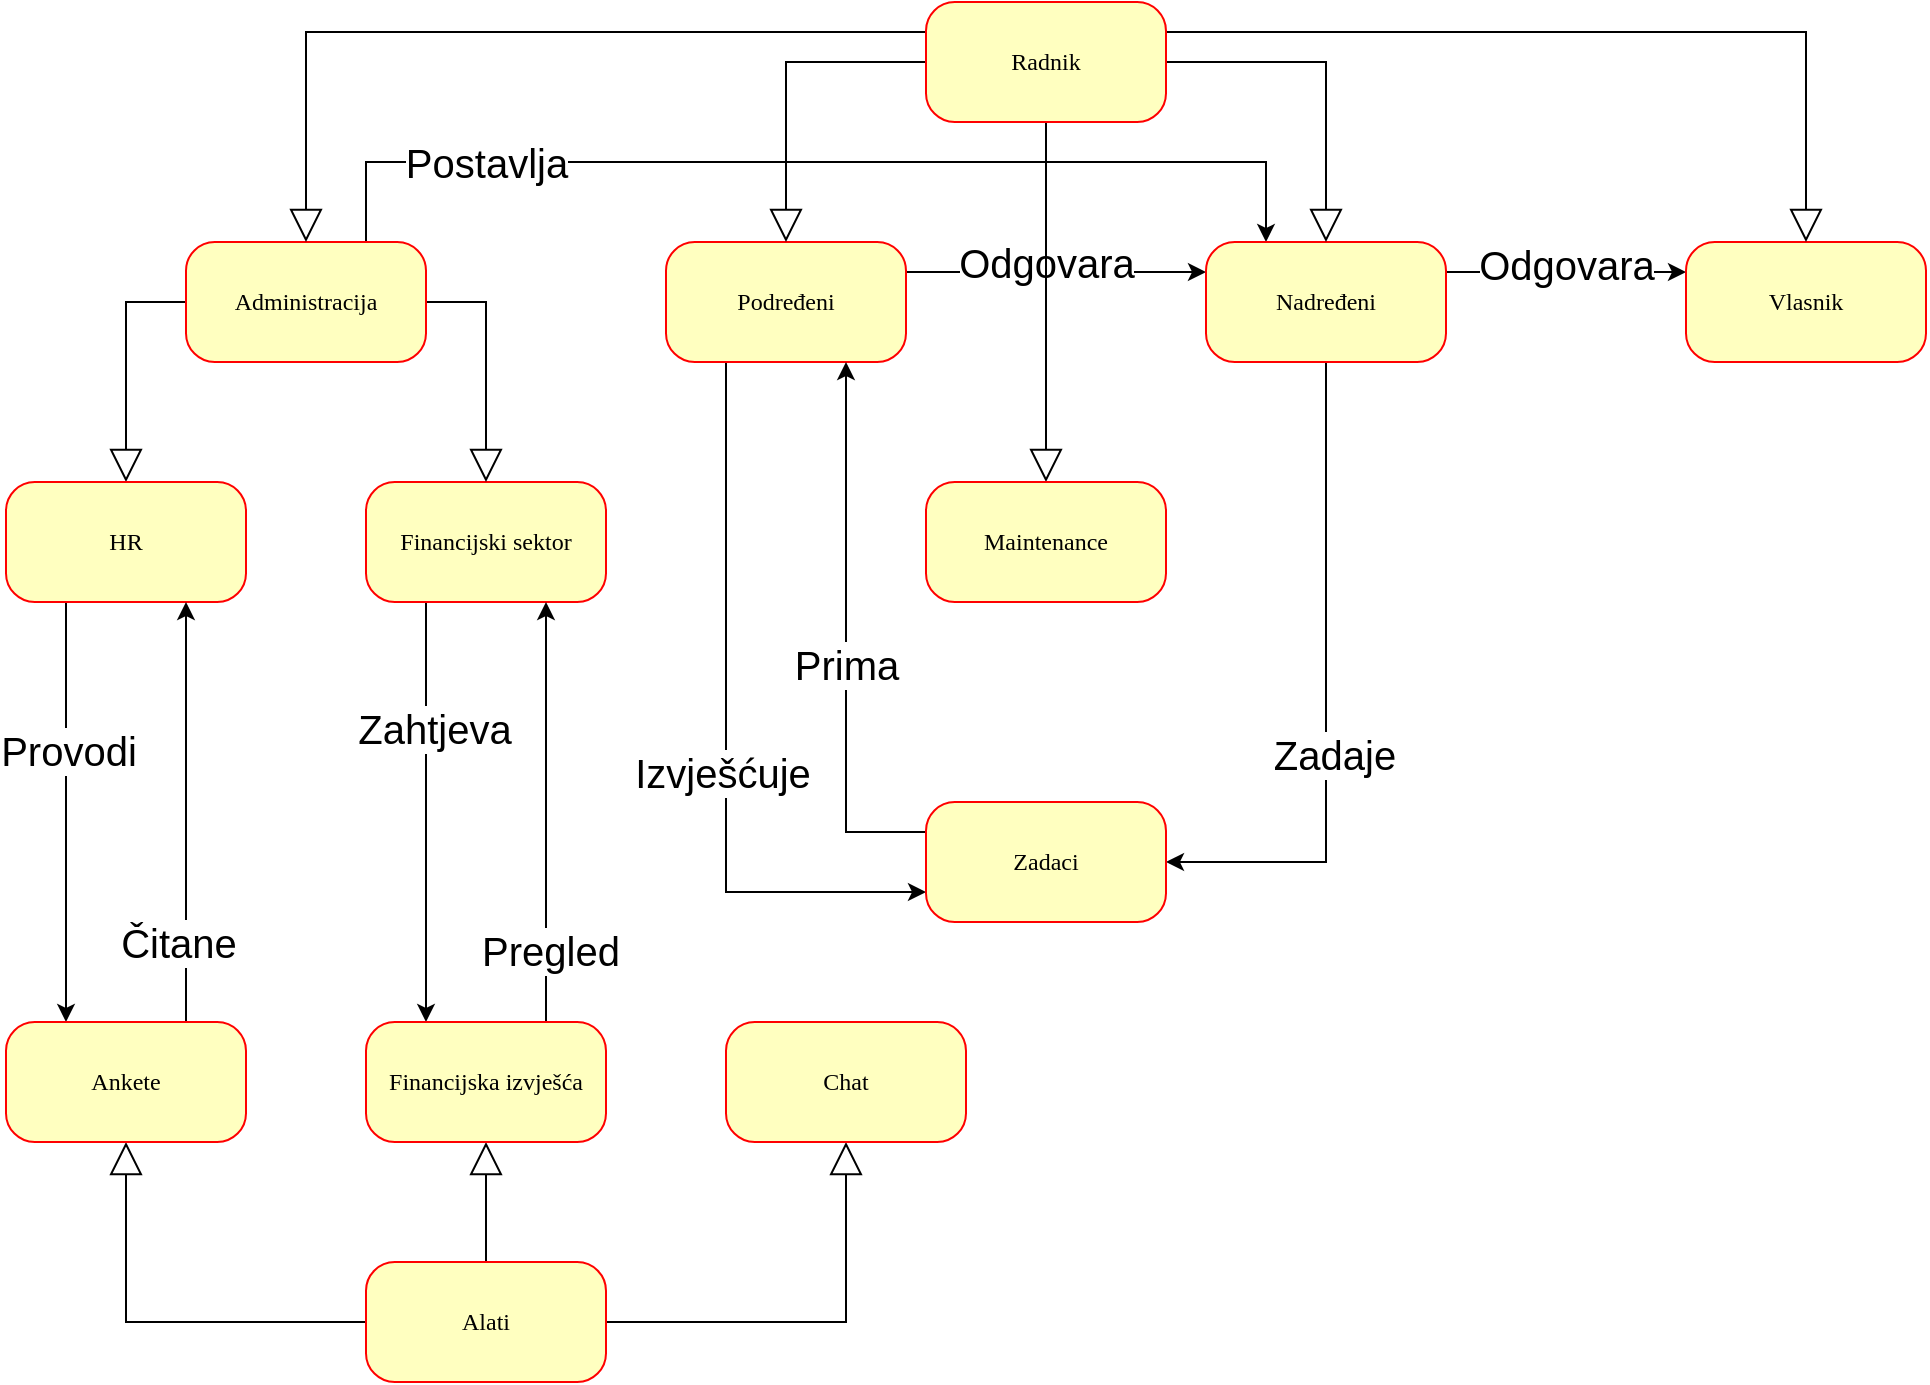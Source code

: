 <mxfile version="14.5.3" type="device"><diagram name="Page-1" id="58cdce13-f638-feb5-8d6f-7d28b1aa9fa0"><mxGraphModel dx="1422" dy="747" grid="1" gridSize="10" guides="1" tooltips="1" connect="1" arrows="1" fold="1" page="1" pageScale="1" pageWidth="1100" pageHeight="850" background="#ffffff" math="0" shadow="0"><root><mxCell id="0"/><mxCell id="1" parent="0"/><mxCell id="O7lHUCbxVZ4YQeaQNI87-30" style="edgeStyle=orthogonalEdgeStyle;rounded=0;orthogonalLoop=1;jettySize=auto;html=1;exitX=0.25;exitY=1;exitDx=0;exitDy=0;entryX=0;entryY=0.75;entryDx=0;entryDy=0;" edge="1" parent="1" source="382b91b5511bd0f7-6" target="O7lHUCbxVZ4YQeaQNI87-26"><mxGeometry relative="1" as="geometry"/></mxCell><mxCell id="O7lHUCbxVZ4YQeaQNI87-31" value="Izvješćuje" style="edgeLabel;html=1;align=center;verticalAlign=middle;resizable=0;points=[];fontSize=20;" vertex="1" connectable="0" parent="O7lHUCbxVZ4YQeaQNI87-30"><mxGeometry x="0.123" y="-2" relative="1" as="geometry"><mxPoint as="offset"/></mxGeometry></mxCell><mxCell id="O7lHUCbxVZ4YQeaQNI87-61" style="edgeStyle=orthogonalEdgeStyle;rounded=0;orthogonalLoop=1;jettySize=auto;html=1;exitX=1;exitY=0.25;exitDx=0;exitDy=0;entryX=0;entryY=0.25;entryDx=0;entryDy=0;endArrow=classic;fontSize=11;" edge="1" parent="1" source="382b91b5511bd0f7-6" target="O7lHUCbxVZ4YQeaQNI87-10"><mxGeometry relative="1" as="geometry"/></mxCell><mxCell id="O7lHUCbxVZ4YQeaQNI87-62" value="Odgovara" style="edgeLabel;html=1;align=center;verticalAlign=middle;resizable=0;points=[];fontSize=20;" vertex="1" connectable="0" parent="O7lHUCbxVZ4YQeaQNI87-61"><mxGeometry x="-0.293" y="-2" relative="1" as="geometry"><mxPoint x="17" y="-7" as="offset"/></mxGeometry></mxCell><mxCell id="382b91b5511bd0f7-6" value="Podređeni" style="rounded=1;whiteSpace=wrap;html=1;arcSize=24;fillColor=#ffffc0;strokeColor=#ff0000;shadow=0;comic=0;labelBackgroundColor=none;fontFamily=Verdana;fontSize=12;fontColor=#000000;align=center;" parent="1" vertex="1"><mxGeometry x="360" y="360" width="120" height="60" as="geometry"/></mxCell><mxCell id="O7lHUCbxVZ4YQeaQNI87-49" style="edgeStyle=orthogonalEdgeStyle;rounded=0;orthogonalLoop=1;jettySize=auto;html=1;exitX=0.25;exitY=1;exitDx=0;exitDy=0;entryX=0.25;entryY=0;entryDx=0;entryDy=0;endArrow=classic;fontSize=11;" edge="1" parent="1" source="O7lHUCbxVZ4YQeaQNI87-4" target="O7lHUCbxVZ4YQeaQNI87-42"><mxGeometry relative="1" as="geometry"/></mxCell><mxCell id="O7lHUCbxVZ4YQeaQNI87-51" value="Zahtjeva" style="edgeLabel;html=1;align=center;verticalAlign=middle;resizable=0;points=[];fontSize=20;" vertex="1" connectable="0" parent="O7lHUCbxVZ4YQeaQNI87-49"><mxGeometry x="-0.4" y="4" relative="1" as="geometry"><mxPoint as="offset"/></mxGeometry></mxCell><mxCell id="O7lHUCbxVZ4YQeaQNI87-4" value="Financijski sektor" style="rounded=1;whiteSpace=wrap;html=1;arcSize=24;fillColor=#ffffc0;strokeColor=#ff0000;shadow=0;comic=0;labelBackgroundColor=none;fontFamily=Verdana;fontSize=12;fontColor=#000000;align=center;" vertex="1" parent="1"><mxGeometry x="210" y="480" width="120" height="60" as="geometry"/></mxCell><mxCell id="O7lHUCbxVZ4YQeaQNI87-20" style="edgeStyle=orthogonalEdgeStyle;rounded=0;orthogonalLoop=1;jettySize=auto;html=1;exitX=0;exitY=0.5;exitDx=0;exitDy=0;entryX=0.5;entryY=0;entryDx=0;entryDy=0;strokeWidth=1;endFill=0;endArrow=block;endSize=14;" edge="1" parent="1" source="O7lHUCbxVZ4YQeaQNI87-6" target="O7lHUCbxVZ4YQeaQNI87-8"><mxGeometry relative="1" as="geometry"/></mxCell><mxCell id="O7lHUCbxVZ4YQeaQNI87-21" style="edgeStyle=orthogonalEdgeStyle;rounded=0;orthogonalLoop=1;jettySize=auto;html=1;exitX=1;exitY=0.5;exitDx=0;exitDy=0;entryX=0.5;entryY=0;entryDx=0;entryDy=0;strokeWidth=1;endFill=0;endArrow=block;endSize=14;" edge="1" parent="1" source="O7lHUCbxVZ4YQeaQNI87-6" target="O7lHUCbxVZ4YQeaQNI87-4"><mxGeometry relative="1" as="geometry"/></mxCell><mxCell id="O7lHUCbxVZ4YQeaQNI87-55" style="edgeStyle=orthogonalEdgeStyle;rounded=0;orthogonalLoop=1;jettySize=auto;html=1;exitX=0.75;exitY=0;exitDx=0;exitDy=0;entryX=0.25;entryY=0;entryDx=0;entryDy=0;endArrow=classic;fontSize=11;" edge="1" parent="1" source="O7lHUCbxVZ4YQeaQNI87-6" target="O7lHUCbxVZ4YQeaQNI87-10"><mxGeometry relative="1" as="geometry"><Array as="points"><mxPoint x="210" y="320"/><mxPoint x="660" y="320"/></Array></mxGeometry></mxCell><mxCell id="O7lHUCbxVZ4YQeaQNI87-56" value="Postavlja" style="edgeLabel;html=1;align=center;verticalAlign=middle;resizable=0;points=[];fontSize=20;" vertex="1" connectable="0" parent="O7lHUCbxVZ4YQeaQNI87-55"><mxGeometry x="-0.608" y="-1" relative="1" as="geometry"><mxPoint x="-4" y="-1" as="offset"/></mxGeometry></mxCell><mxCell id="O7lHUCbxVZ4YQeaQNI87-6" value="Administracija" style="rounded=1;whiteSpace=wrap;html=1;arcSize=24;fillColor=#ffffc0;strokeColor=#ff0000;shadow=0;comic=0;labelBackgroundColor=none;fontFamily=Verdana;fontSize=12;fontColor=#000000;align=center;" vertex="1" parent="1"><mxGeometry x="120" y="360" width="120" height="60" as="geometry"/></mxCell><mxCell id="O7lHUCbxVZ4YQeaQNI87-45" style="edgeStyle=orthogonalEdgeStyle;rounded=0;orthogonalLoop=1;jettySize=auto;html=1;exitX=0.25;exitY=1;exitDx=0;exitDy=0;entryX=0.25;entryY=0;entryDx=0;entryDy=0;endArrow=classic;fontSize=11;" edge="1" parent="1" source="O7lHUCbxVZ4YQeaQNI87-8" target="O7lHUCbxVZ4YQeaQNI87-41"><mxGeometry relative="1" as="geometry"/></mxCell><mxCell id="O7lHUCbxVZ4YQeaQNI87-47" value="Provodi" style="edgeLabel;html=1;align=center;verticalAlign=middle;resizable=0;points=[];fontSize=20;" vertex="1" connectable="0" parent="O7lHUCbxVZ4YQeaQNI87-45"><mxGeometry x="-0.295" y="1" relative="1" as="geometry"><mxPoint as="offset"/></mxGeometry></mxCell><mxCell id="O7lHUCbxVZ4YQeaQNI87-8" value="HR" style="rounded=1;whiteSpace=wrap;html=1;arcSize=24;fillColor=#ffffc0;strokeColor=#ff0000;shadow=0;comic=0;labelBackgroundColor=none;fontFamily=Verdana;fontSize=12;fontColor=#000000;align=center;" vertex="1" parent="1"><mxGeometry x="30" y="480" width="120" height="60" as="geometry"/></mxCell><mxCell id="O7lHUCbxVZ4YQeaQNI87-27" style="edgeStyle=orthogonalEdgeStyle;rounded=0;orthogonalLoop=1;jettySize=auto;html=1;exitX=0.5;exitY=1;exitDx=0;exitDy=0;entryX=1;entryY=0.5;entryDx=0;entryDy=0;" edge="1" parent="1" source="O7lHUCbxVZ4YQeaQNI87-10" target="O7lHUCbxVZ4YQeaQNI87-26"><mxGeometry relative="1" as="geometry"/></mxCell><mxCell id="O7lHUCbxVZ4YQeaQNI87-28" value="&lt;span style=&quot;font-size: 20px&quot;&gt;Zadaje&lt;/span&gt;" style="edgeLabel;html=1;align=center;verticalAlign=middle;resizable=0;points=[];" vertex="1" connectable="0" parent="O7lHUCbxVZ4YQeaQNI87-27"><mxGeometry x="0.188" y="4" relative="1" as="geometry"><mxPoint as="offset"/></mxGeometry></mxCell><mxCell id="O7lHUCbxVZ4YQeaQNI87-59" style="edgeStyle=orthogonalEdgeStyle;rounded=0;orthogonalLoop=1;jettySize=auto;html=1;exitX=1;exitY=0.25;exitDx=0;exitDy=0;entryX=0;entryY=0.25;entryDx=0;entryDy=0;endArrow=classic;fontSize=11;" edge="1" parent="1" source="O7lHUCbxVZ4YQeaQNI87-10" target="O7lHUCbxVZ4YQeaQNI87-11"><mxGeometry relative="1" as="geometry"/></mxCell><mxCell id="O7lHUCbxVZ4YQeaQNI87-60" value="Odgovara" style="edgeLabel;html=1;align=center;verticalAlign=middle;resizable=0;points=[];fontSize=20;" vertex="1" connectable="0" parent="O7lHUCbxVZ4YQeaQNI87-59"><mxGeometry x="-0.733" y="4" relative="1" as="geometry"><mxPoint x="44" as="offset"/></mxGeometry></mxCell><mxCell id="O7lHUCbxVZ4YQeaQNI87-10" value="Nadređeni" style="rounded=1;whiteSpace=wrap;html=1;arcSize=24;fillColor=#ffffc0;strokeColor=#ff0000;shadow=0;comic=0;labelBackgroundColor=none;fontFamily=Verdana;fontSize=12;fontColor=#000000;align=center;" vertex="1" parent="1"><mxGeometry x="630" y="360" width="120" height="60" as="geometry"/></mxCell><mxCell id="O7lHUCbxVZ4YQeaQNI87-11" value="Vlasnik" style="rounded=1;whiteSpace=wrap;html=1;arcSize=24;fillColor=#ffffc0;strokeColor=#ff0000;shadow=0;comic=0;labelBackgroundColor=none;fontFamily=Verdana;fontSize=12;fontColor=#000000;align=center;" vertex="1" parent="1"><mxGeometry x="870" y="360" width="120" height="60" as="geometry"/></mxCell><mxCell id="O7lHUCbxVZ4YQeaQNI87-14" style="edgeStyle=orthogonalEdgeStyle;rounded=0;orthogonalLoop=1;jettySize=auto;html=1;exitX=1;exitY=0.5;exitDx=0;exitDy=0;entryX=0.5;entryY=0;entryDx=0;entryDy=0;strokeWidth=1;endFill=0;endArrow=block;endSize=14;" edge="1" parent="1" source="O7lHUCbxVZ4YQeaQNI87-12" target="O7lHUCbxVZ4YQeaQNI87-10"><mxGeometry relative="1" as="geometry"/></mxCell><mxCell id="O7lHUCbxVZ4YQeaQNI87-15" style="edgeStyle=orthogonalEdgeStyle;rounded=0;orthogonalLoop=1;jettySize=auto;html=1;exitX=0;exitY=0.5;exitDx=0;exitDy=0;entryX=0.5;entryY=0;entryDx=0;entryDy=0;endArrow=block;endFill=0;strokeWidth=1;endSize=14;" edge="1" parent="1" source="O7lHUCbxVZ4YQeaQNI87-12" target="382b91b5511bd0f7-6"><mxGeometry relative="1" as="geometry"/></mxCell><mxCell id="O7lHUCbxVZ4YQeaQNI87-18" style="edgeStyle=orthogonalEdgeStyle;rounded=0;orthogonalLoop=1;jettySize=auto;html=1;exitX=0;exitY=0.25;exitDx=0;exitDy=0;entryX=0.5;entryY=0;entryDx=0;entryDy=0;strokeWidth=1;endFill=0;endArrow=block;endSize=14;" edge="1" parent="1" source="O7lHUCbxVZ4YQeaQNI87-12" target="O7lHUCbxVZ4YQeaQNI87-6"><mxGeometry relative="1" as="geometry"/></mxCell><mxCell id="O7lHUCbxVZ4YQeaQNI87-19" style="edgeStyle=orthogonalEdgeStyle;rounded=0;orthogonalLoop=1;jettySize=auto;html=1;exitX=1;exitY=0.25;exitDx=0;exitDy=0;entryX=0.5;entryY=0;entryDx=0;entryDy=0;strokeWidth=1;endFill=0;endArrow=block;endSize=14;" edge="1" parent="1" source="O7lHUCbxVZ4YQeaQNI87-12" target="O7lHUCbxVZ4YQeaQNI87-11"><mxGeometry relative="1" as="geometry"/></mxCell><mxCell id="O7lHUCbxVZ4YQeaQNI87-25" style="edgeStyle=orthogonalEdgeStyle;rounded=0;orthogonalLoop=1;jettySize=auto;html=1;exitX=0.5;exitY=1;exitDx=0;exitDy=0;entryX=0.5;entryY=0;entryDx=0;entryDy=0;strokeWidth=1;endFill=0;endArrow=block;endSize=14;" edge="1" parent="1" source="O7lHUCbxVZ4YQeaQNI87-12" target="O7lHUCbxVZ4YQeaQNI87-22"><mxGeometry relative="1" as="geometry"/></mxCell><mxCell id="O7lHUCbxVZ4YQeaQNI87-12" value="Radnik" style="rounded=1;whiteSpace=wrap;html=1;arcSize=24;fillColor=#ffffc0;strokeColor=#ff0000;shadow=0;comic=0;labelBackgroundColor=none;fontFamily=Verdana;fontSize=12;fontColor=#000000;align=center;" vertex="1" parent="1"><mxGeometry x="490" y="240" width="120" height="60" as="geometry"/></mxCell><mxCell id="O7lHUCbxVZ4YQeaQNI87-22" value="Maintenance" style="rounded=1;whiteSpace=wrap;html=1;arcSize=24;fillColor=#ffffc0;strokeColor=#ff0000;shadow=0;comic=0;labelBackgroundColor=none;fontFamily=Verdana;fontSize=12;fontColor=#000000;align=center;" vertex="1" parent="1"><mxGeometry x="490" y="480" width="120" height="60" as="geometry"/></mxCell><mxCell id="O7lHUCbxVZ4YQeaQNI87-33" style="edgeStyle=orthogonalEdgeStyle;rounded=0;orthogonalLoop=1;jettySize=auto;html=1;exitX=0;exitY=0.25;exitDx=0;exitDy=0;entryX=0.75;entryY=1;entryDx=0;entryDy=0;" edge="1" parent="1" source="O7lHUCbxVZ4YQeaQNI87-26" target="382b91b5511bd0f7-6"><mxGeometry relative="1" as="geometry"/></mxCell><mxCell id="O7lHUCbxVZ4YQeaQNI87-34" value="Prima" style="edgeLabel;html=1;align=center;verticalAlign=middle;resizable=0;points=[];fontSize=20;" vertex="1" connectable="0" parent="O7lHUCbxVZ4YQeaQNI87-33"><mxGeometry x="-0.098" relative="1" as="geometry"><mxPoint as="offset"/></mxGeometry></mxCell><mxCell id="O7lHUCbxVZ4YQeaQNI87-26" value="Zadaci" style="rounded=1;whiteSpace=wrap;html=1;arcSize=24;fillColor=#ffffc0;strokeColor=#ff0000;shadow=0;comic=0;labelBackgroundColor=none;fontFamily=Verdana;fontSize=12;fontColor=#000000;align=center;" vertex="1" parent="1"><mxGeometry x="490" y="640" width="120" height="60" as="geometry"/></mxCell><mxCell id="O7lHUCbxVZ4YQeaQNI87-63" style="edgeStyle=orthogonalEdgeStyle;rounded=0;orthogonalLoop=1;jettySize=auto;html=1;exitX=0;exitY=0.5;exitDx=0;exitDy=0;entryX=0.5;entryY=1;entryDx=0;entryDy=0;endArrow=block;endFill=0;endSize=14;strokeWidth=1;fontSize=20;" edge="1" parent="1" source="O7lHUCbxVZ4YQeaQNI87-37" target="O7lHUCbxVZ4YQeaQNI87-41"><mxGeometry relative="1" as="geometry"/></mxCell><mxCell id="O7lHUCbxVZ4YQeaQNI87-64" style="edgeStyle=orthogonalEdgeStyle;rounded=0;orthogonalLoop=1;jettySize=auto;html=1;exitX=0.5;exitY=0;exitDx=0;exitDy=0;entryX=0.5;entryY=1;entryDx=0;entryDy=0;endArrow=block;endFill=0;endSize=14;strokeWidth=1;fontSize=20;" edge="1" parent="1" source="O7lHUCbxVZ4YQeaQNI87-37" target="O7lHUCbxVZ4YQeaQNI87-42"><mxGeometry relative="1" as="geometry"/></mxCell><mxCell id="O7lHUCbxVZ4YQeaQNI87-65" style="edgeStyle=orthogonalEdgeStyle;rounded=0;orthogonalLoop=1;jettySize=auto;html=1;exitX=1;exitY=0.5;exitDx=0;exitDy=0;entryX=0.5;entryY=1;entryDx=0;entryDy=0;endArrow=block;endFill=0;endSize=14;strokeWidth=1;fontSize=20;" edge="1" parent="1" source="O7lHUCbxVZ4YQeaQNI87-37" target="O7lHUCbxVZ4YQeaQNI87-40"><mxGeometry relative="1" as="geometry"/></mxCell><mxCell id="O7lHUCbxVZ4YQeaQNI87-37" value="Alati" style="rounded=1;whiteSpace=wrap;html=1;arcSize=24;fillColor=#ffffc0;strokeColor=#ff0000;shadow=0;comic=0;labelBackgroundColor=none;fontFamily=Verdana;fontSize=12;fontColor=#000000;align=center;" vertex="1" parent="1"><mxGeometry x="210" y="870" width="120" height="60" as="geometry"/></mxCell><mxCell id="O7lHUCbxVZ4YQeaQNI87-40" value="Chat" style="rounded=1;whiteSpace=wrap;html=1;arcSize=24;fillColor=#ffffc0;strokeColor=#ff0000;shadow=0;comic=0;labelBackgroundColor=none;fontFamily=Verdana;fontSize=12;fontColor=#000000;align=center;" vertex="1" parent="1"><mxGeometry x="390" y="750" width="120" height="60" as="geometry"/></mxCell><mxCell id="O7lHUCbxVZ4YQeaQNI87-46" style="edgeStyle=orthogonalEdgeStyle;rounded=0;orthogonalLoop=1;jettySize=auto;html=1;exitX=0.75;exitY=0;exitDx=0;exitDy=0;entryX=0.75;entryY=1;entryDx=0;entryDy=0;endArrow=classic;fontSize=11;" edge="1" parent="1" source="O7lHUCbxVZ4YQeaQNI87-41" target="O7lHUCbxVZ4YQeaQNI87-8"><mxGeometry relative="1" as="geometry"/></mxCell><mxCell id="O7lHUCbxVZ4YQeaQNI87-48" value="Čitane" style="edgeLabel;html=1;align=center;verticalAlign=middle;resizable=0;points=[];fontSize=20;" vertex="1" connectable="0" parent="O7lHUCbxVZ4YQeaQNI87-46"><mxGeometry x="-0.619" y="4" relative="1" as="geometry"><mxPoint as="offset"/></mxGeometry></mxCell><mxCell id="O7lHUCbxVZ4YQeaQNI87-41" value="Ankete" style="rounded=1;whiteSpace=wrap;html=1;arcSize=24;fillColor=#ffffc0;strokeColor=#ff0000;shadow=0;comic=0;labelBackgroundColor=none;fontFamily=Verdana;fontSize=12;fontColor=#000000;align=center;" vertex="1" parent="1"><mxGeometry x="30" y="750" width="120" height="60" as="geometry"/></mxCell><mxCell id="O7lHUCbxVZ4YQeaQNI87-50" style="edgeStyle=orthogonalEdgeStyle;rounded=0;orthogonalLoop=1;jettySize=auto;html=1;exitX=0.75;exitY=0;exitDx=0;exitDy=0;entryX=0.75;entryY=1;entryDx=0;entryDy=0;endArrow=classic;fontSize=11;" edge="1" parent="1" source="O7lHUCbxVZ4YQeaQNI87-42" target="O7lHUCbxVZ4YQeaQNI87-4"><mxGeometry relative="1" as="geometry"/></mxCell><mxCell id="O7lHUCbxVZ4YQeaQNI87-52" value="Pregled" style="edgeLabel;html=1;align=center;verticalAlign=middle;resizable=0;points=[];fontSize=20;" vertex="1" connectable="0" parent="O7lHUCbxVZ4YQeaQNI87-50"><mxGeometry x="-0.657" y="-2" relative="1" as="geometry"><mxPoint as="offset"/></mxGeometry></mxCell><mxCell id="O7lHUCbxVZ4YQeaQNI87-42" value="Financijska izvješća" style="rounded=1;whiteSpace=wrap;html=1;arcSize=24;fillColor=#ffffc0;strokeColor=#ff0000;shadow=0;comic=0;labelBackgroundColor=none;fontFamily=Verdana;fontSize=12;fontColor=#000000;align=center;" vertex="1" parent="1"><mxGeometry x="210" y="750" width="120" height="60" as="geometry"/></mxCell></root></mxGraphModel></diagram></mxfile>